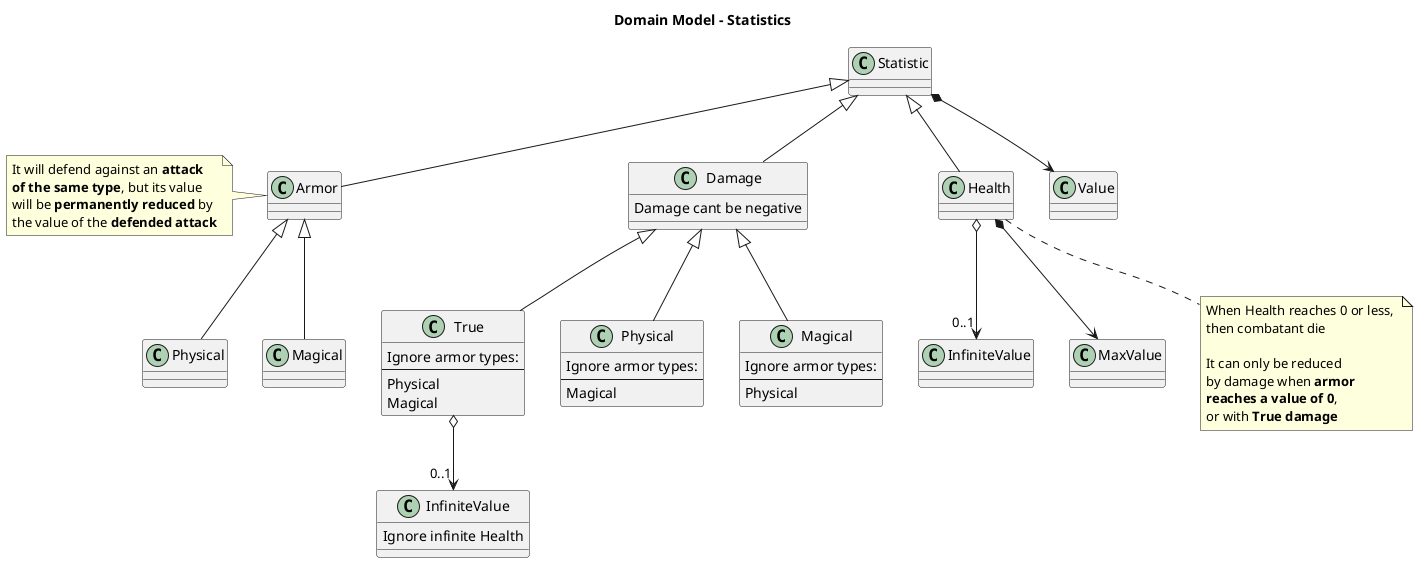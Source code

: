 @startuml
title "Domain Model - Statistics"

class Statistic
class Damage {
 Damage cant be negative
}

class TrueDamage as "True" {
 Ignore armor types:
---
 Physical
 Magical
}

class PhysicalDamage as "Physical" {
 Ignore armor types:
---
 Magical
}

class MagicalDamage as "Magical" {
 Ignore armor types:
---
 Physical
}

class InfiniteDamage as "InfiniteValue" {
 Ignore infinite Health
}

class Health
class InfiniteHealth as "InfiniteValue"

class Armor
class PhysicalArmor as "Physical"
class MagicalArmor as "Magical"

Statistic *--> Value
Statistic <|-- Damage
Statistic <|-- Health
Statistic <|-- Armor

Damage <|-- TrueDamage
Damage <|-- PhysicalDamage
Damage <|-- MagicalDamage

TrueDamage o--> "0..1" InfiniteDamage

Health *--> MaxValue
Health o--> "0..1" InfiniteHealth

Armor <|-- PhysicalArmor
Armor <|-- MagicalArmor

note left of Armor
	It will defend against an **attack** 
	**of the same type**, but its value 
	will be **permanently reduced** by 
	the value of the **defended attack**
end note

note as HealthNote
	When Health reaches 0 or less, 
	then combatant die

	It can only be reduced 
	by damage when **armor**
	**reaches a value of 0**,
	or with **True damage** 
end note
Health .. HealthNote

@enduml